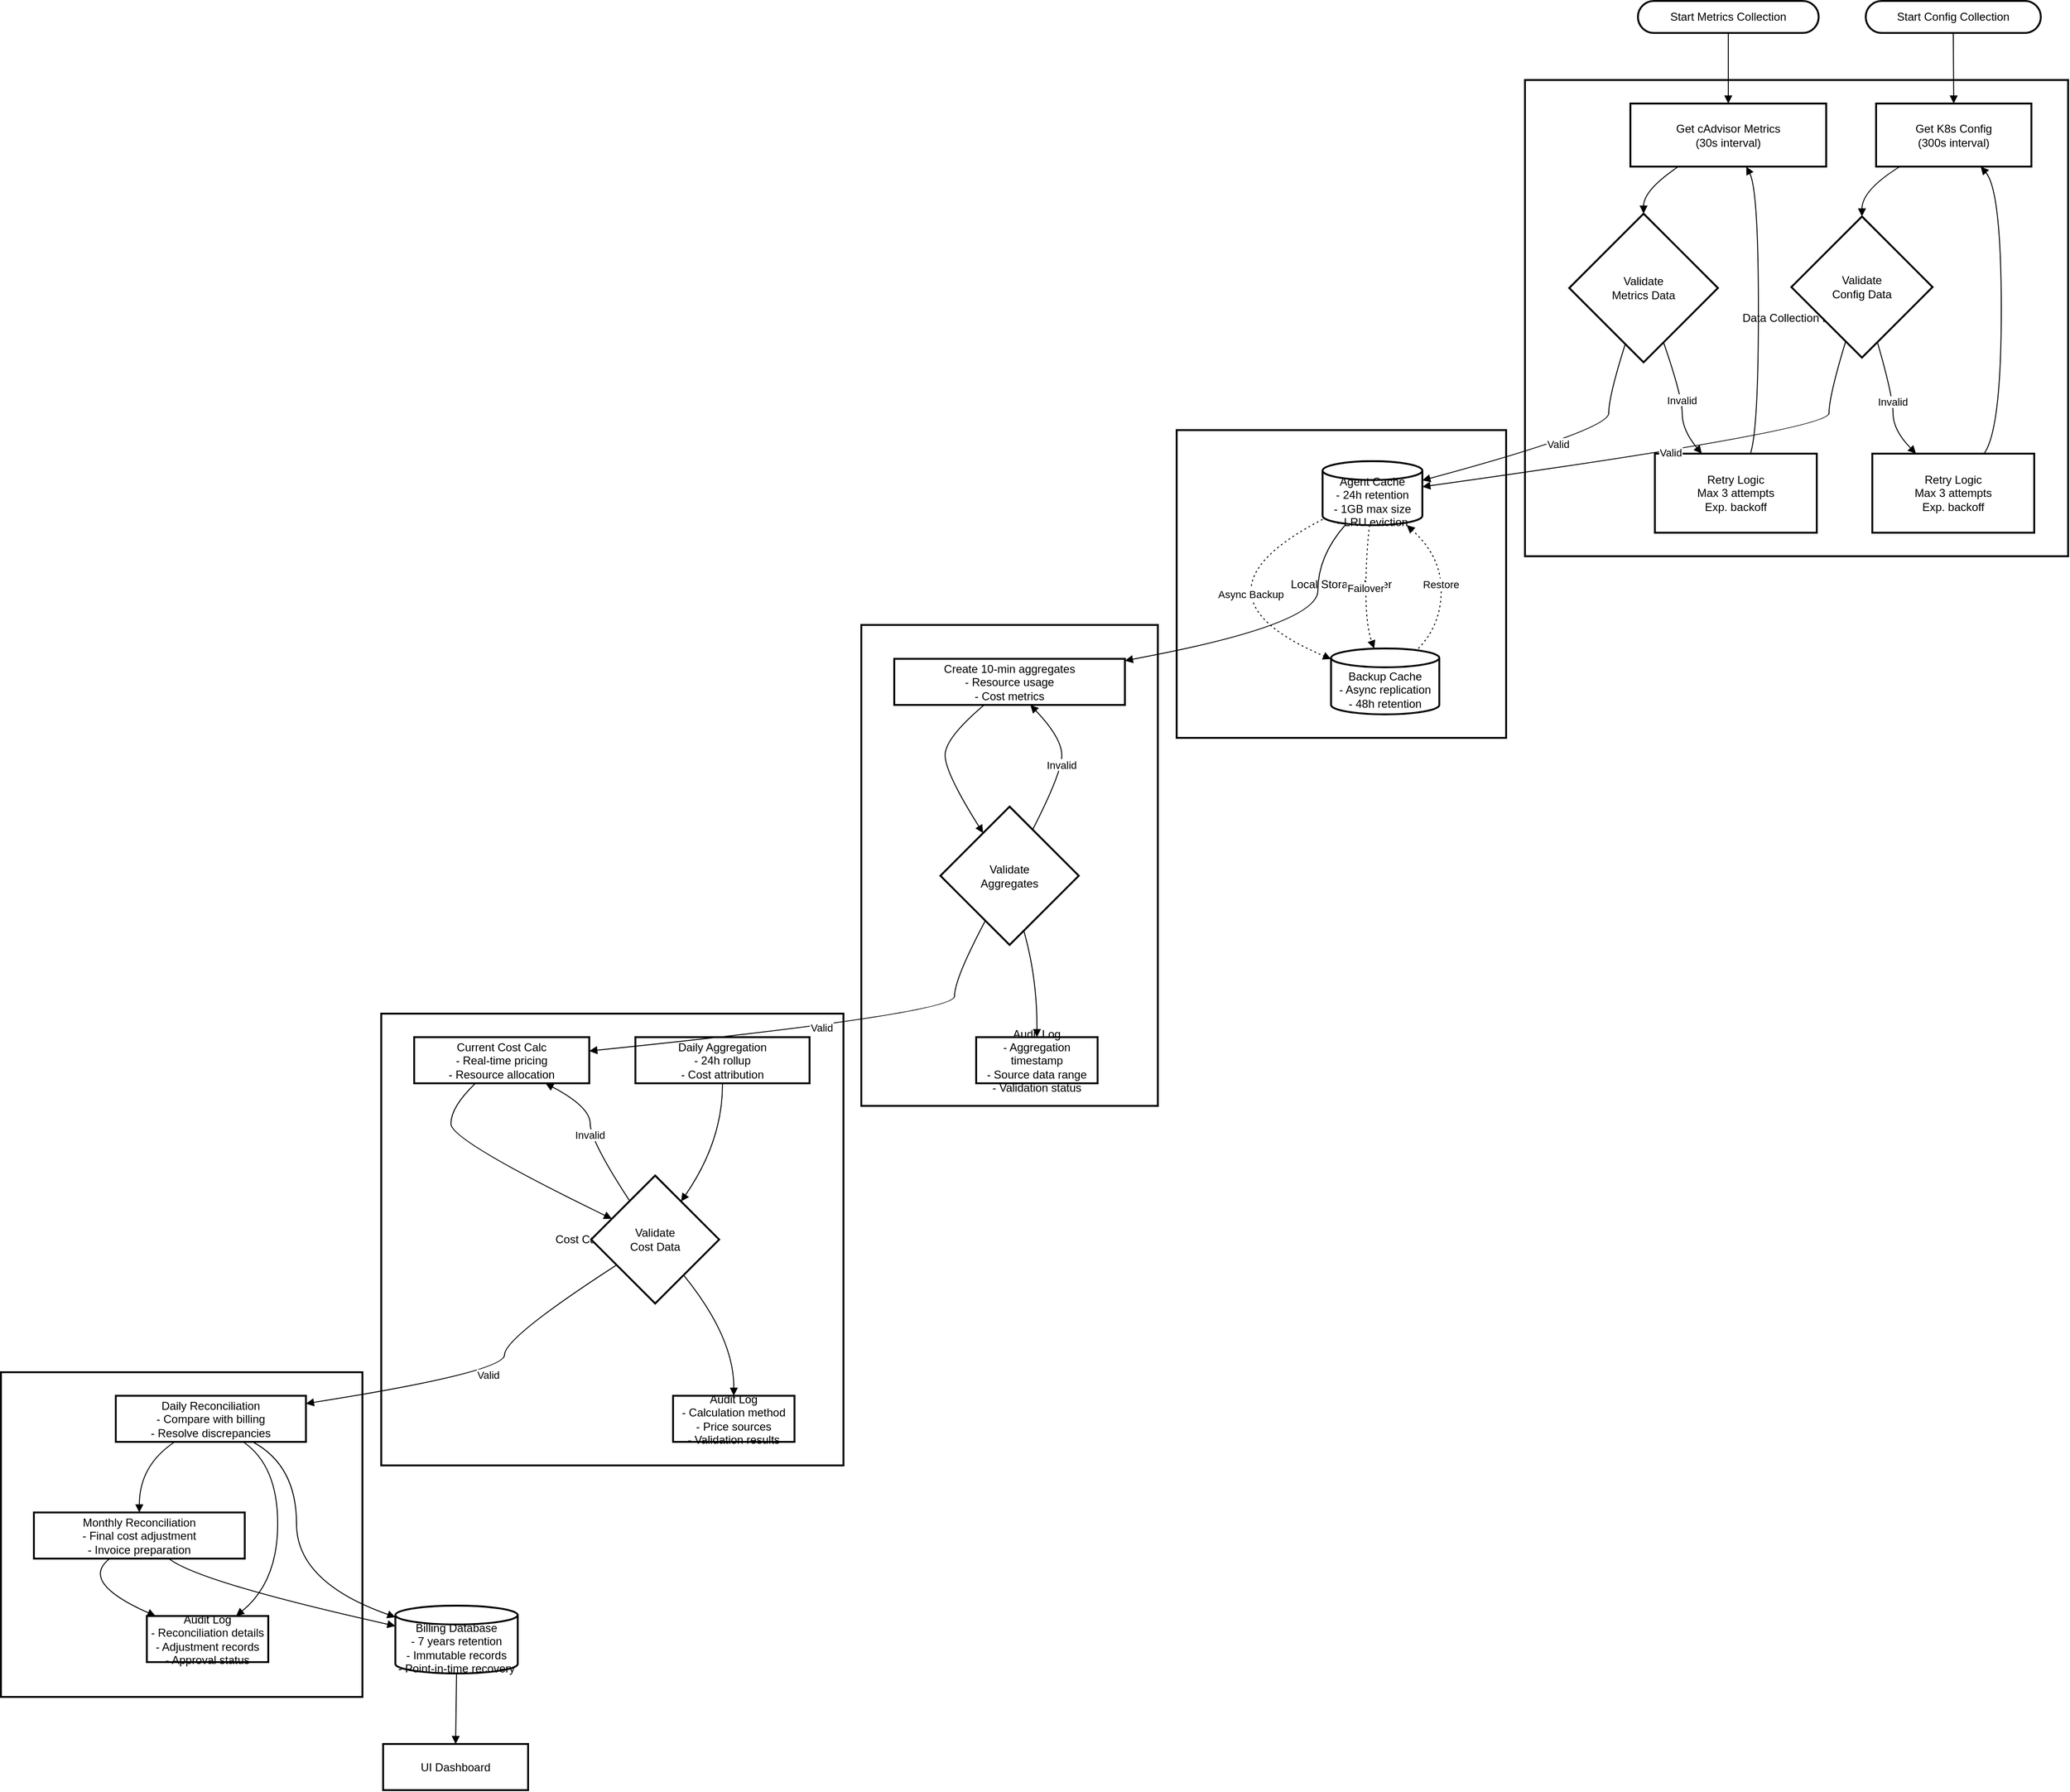 <mxfile version="24.8.4">
  <diagram name="Page-1" id="n3NCKiiEM9x_XAx0-x6J">
    <mxGraphModel dx="1094" dy="418" grid="1" gridSize="10" guides="1" tooltips="1" connect="1" arrows="1" fold="1" page="1" pageScale="1" pageWidth="1169" pageHeight="827" math="0" shadow="0">
      <root>
        <mxCell id="0" />
        <mxCell id="1" parent="0" />
        <mxCell id="XEi4X-qLvamTxuiHMfgi-1" value="Reconciliation Layer" style="whiteSpace=wrap;strokeWidth=2;" vertex="1" parent="1">
          <mxGeometry x="20" y="1477" width="384" height="345" as="geometry" />
        </mxCell>
        <mxCell id="XEi4X-qLvamTxuiHMfgi-2" value="Cost Calculation Layer" style="whiteSpace=wrap;strokeWidth=2;" vertex="1" parent="1">
          <mxGeometry x="424" y="1096" width="491" height="480" as="geometry" />
        </mxCell>
        <mxCell id="XEi4X-qLvamTxuiHMfgi-3" value="Data Aggregation" style="whiteSpace=wrap;strokeWidth=2;" vertex="1" parent="1">
          <mxGeometry x="934" y="683" width="315" height="511" as="geometry" />
        </mxCell>
        <mxCell id="XEi4X-qLvamTxuiHMfgi-4" value="Local Storage Layer" style="whiteSpace=wrap;strokeWidth=2;" vertex="1" parent="1">
          <mxGeometry x="1269" y="476" width="350" height="327" as="geometry" />
        </mxCell>
        <mxCell id="XEi4X-qLvamTxuiHMfgi-5" value="Data Collection Layer" style="whiteSpace=wrap;strokeWidth=2;" vertex="1" parent="1">
          <mxGeometry x="1639" y="104" width="577" height="506" as="geometry" />
        </mxCell>
        <mxCell id="XEi4X-qLvamTxuiHMfgi-6" value="Start Metrics Collection" style="rounded=1;whiteSpace=wrap;arcSize=50;strokeWidth=2;" vertex="1" parent="1">
          <mxGeometry x="1759" y="20" width="192" height="34" as="geometry" />
        </mxCell>
        <mxCell id="XEi4X-qLvamTxuiHMfgi-7" value="Start Config Collection" style="rounded=1;whiteSpace=wrap;arcSize=50;strokeWidth=2;" vertex="1" parent="1">
          <mxGeometry x="2001" y="20" width="186" height="34" as="geometry" />
        </mxCell>
        <mxCell id="XEi4X-qLvamTxuiHMfgi-8" value="Get cAdvisor Metrics&#xa;        (30s interval)" style="whiteSpace=wrap;strokeWidth=2;" vertex="1" parent="1">
          <mxGeometry x="1751" y="129" width="208" height="67" as="geometry" />
        </mxCell>
        <mxCell id="XEi4X-qLvamTxuiHMfgi-9" value="Get K8s Config&#xa;        (300s interval)" style="whiteSpace=wrap;strokeWidth=2;" vertex="1" parent="1">
          <mxGeometry x="2012" y="129" width="165" height="67" as="geometry" />
        </mxCell>
        <mxCell id="XEi4X-qLvamTxuiHMfgi-10" value="Validate&#xa;        Metrics Data" style="rhombus;strokeWidth=2;whiteSpace=wrap;" vertex="1" parent="1">
          <mxGeometry x="1686" y="246" width="158" height="158" as="geometry" />
        </mxCell>
        <mxCell id="XEi4X-qLvamTxuiHMfgi-11" value="Validate&#xa;        Config Data" style="rhombus;strokeWidth=2;whiteSpace=wrap;" vertex="1" parent="1">
          <mxGeometry x="1922" y="249" width="150" height="150" as="geometry" />
        </mxCell>
        <mxCell id="XEi4X-qLvamTxuiHMfgi-12" value="Retry Logic&#xa;        Max 3 attempts&#xa;        Exp. backoff" style="whiteSpace=wrap;strokeWidth=2;" vertex="1" parent="1">
          <mxGeometry x="1777" y="501" width="172" height="84" as="geometry" />
        </mxCell>
        <mxCell id="XEi4X-qLvamTxuiHMfgi-13" value="Retry Logic&#xa;        Max 3 attempts&#xa;        Exp. backoff" style="whiteSpace=wrap;strokeWidth=2;" vertex="1" parent="1">
          <mxGeometry x="2008" y="501" width="172" height="84" as="geometry" />
        </mxCell>
        <mxCell id="XEi4X-qLvamTxuiHMfgi-14" value="Agent Cache&#xa;        - 24h retention&#xa;        - 1GB max size&#xa;        - LRU eviction" style="shape=cylinder3;boundedLbl=1;backgroundOutline=1;size=10;strokeWidth=2;whiteSpace=wrap;" vertex="1" parent="1">
          <mxGeometry x="1424" y="509" width="106" height="68" as="geometry" />
        </mxCell>
        <mxCell id="XEi4X-qLvamTxuiHMfgi-15" value="Backup Cache&#xa;        - Async replication&#xa;        - 48h retention" style="shape=cylinder3;boundedLbl=1;backgroundOutline=1;size=10;strokeWidth=2;whiteSpace=wrap;" vertex="1" parent="1">
          <mxGeometry x="1433" y="708" width="115" height="70" as="geometry" />
        </mxCell>
        <mxCell id="XEi4X-qLvamTxuiHMfgi-16" value="Create 10-min aggregates&#xa;        - Resource usage&#xa;        - Cost metrics" style="whiteSpace=wrap;strokeWidth=2;" vertex="1" parent="1">
          <mxGeometry x="969" y="719" width="245" height="49" as="geometry" />
        </mxCell>
        <mxCell id="XEi4X-qLvamTxuiHMfgi-17" value="Validate&#xa;        Aggregates" style="rhombus;strokeWidth=2;whiteSpace=wrap;" vertex="1" parent="1">
          <mxGeometry x="1018" y="876" width="147" height="147" as="geometry" />
        </mxCell>
        <mxCell id="XEi4X-qLvamTxuiHMfgi-18" value="Audit Log&#xa;        - Aggregation timestamp&#xa;        - Source data range&#xa;        - Validation status" style="whiteSpace=wrap;strokeWidth=2;" vertex="1" parent="1">
          <mxGeometry x="1056" y="1121" width="129" height="49" as="geometry" />
        </mxCell>
        <mxCell id="XEi4X-qLvamTxuiHMfgi-19" value="Current Cost Calc&#xa;        - Real-time pricing&#xa;        - Resource allocation" style="whiteSpace=wrap;strokeWidth=2;" vertex="1" parent="1">
          <mxGeometry x="459" y="1121" width="186" height="49" as="geometry" />
        </mxCell>
        <mxCell id="XEi4X-qLvamTxuiHMfgi-20" value="Daily Aggregation&#xa;        - 24h rollup&#xa;        - Cost attribution" style="whiteSpace=wrap;strokeWidth=2;" vertex="1" parent="1">
          <mxGeometry x="694" y="1121" width="185" height="49" as="geometry" />
        </mxCell>
        <mxCell id="XEi4X-qLvamTxuiHMfgi-21" value="Validate&#xa;        Cost Data" style="rhombus;strokeWidth=2;whiteSpace=wrap;" vertex="1" parent="1">
          <mxGeometry x="647" y="1268" width="136" height="136" as="geometry" />
        </mxCell>
        <mxCell id="XEi4X-qLvamTxuiHMfgi-22" value="Audit Log&#xa;        - Calculation method&#xa;        - Price sources&#xa;        - Validation results" style="whiteSpace=wrap;strokeWidth=2;" vertex="1" parent="1">
          <mxGeometry x="734" y="1502" width="129" height="49" as="geometry" />
        </mxCell>
        <mxCell id="XEi4X-qLvamTxuiHMfgi-23" value="Daily Reconciliation&#xa;        - Compare with billing&#xa;        - Resolve discrepancies" style="whiteSpace=wrap;strokeWidth=2;" vertex="1" parent="1">
          <mxGeometry x="142" y="1502" width="202" height="49" as="geometry" />
        </mxCell>
        <mxCell id="XEi4X-qLvamTxuiHMfgi-24" value="Monthly Reconciliation&#xa;        - Final cost adjustment&#xa;        - Invoice preparation" style="whiteSpace=wrap;strokeWidth=2;" vertex="1" parent="1">
          <mxGeometry x="55" y="1626" width="224" height="49" as="geometry" />
        </mxCell>
        <mxCell id="XEi4X-qLvamTxuiHMfgi-25" value="Audit Log&#xa;        - Reconciliation details&#xa;        - Adjustment records&#xa;        - Approval status" style="whiteSpace=wrap;strokeWidth=2;" vertex="1" parent="1">
          <mxGeometry x="175" y="1736" width="129" height="49" as="geometry" />
        </mxCell>
        <mxCell id="XEi4X-qLvamTxuiHMfgi-26" value="Billing Database&#xa;    - 7 years retention&#xa;    - Immutable records&#xa;    - Point-in-time recovery" style="shape=cylinder3;boundedLbl=1;backgroundOutline=1;size=10;strokeWidth=2;whiteSpace=wrap;" vertex="1" parent="1">
          <mxGeometry x="439" y="1725" width="130" height="72" as="geometry" />
        </mxCell>
        <mxCell id="XEi4X-qLvamTxuiHMfgi-27" value="UI Dashboard" style="whiteSpace=wrap;strokeWidth=2;" vertex="1" parent="1">
          <mxGeometry x="426" y="1872" width="154" height="49" as="geometry" />
        </mxCell>
        <mxCell id="XEi4X-qLvamTxuiHMfgi-28" value="" style="curved=1;startArrow=none;endArrow=block;exitX=0.5;exitY=1;entryX=0.5;entryY=0;rounded=0;" edge="1" parent="1" source="XEi4X-qLvamTxuiHMfgi-6" target="XEi4X-qLvamTxuiHMfgi-8">
          <mxGeometry relative="1" as="geometry">
            <Array as="points" />
          </mxGeometry>
        </mxCell>
        <mxCell id="XEi4X-qLvamTxuiHMfgi-29" value="" style="curved=1;startArrow=none;endArrow=block;exitX=0.5;exitY=1;entryX=0.5;entryY=0;rounded=0;" edge="1" parent="1" source="XEi4X-qLvamTxuiHMfgi-7" target="XEi4X-qLvamTxuiHMfgi-9">
          <mxGeometry relative="1" as="geometry">
            <Array as="points" />
          </mxGeometry>
        </mxCell>
        <mxCell id="XEi4X-qLvamTxuiHMfgi-30" value="" style="curved=1;startArrow=none;endArrow=block;exitX=0.25;exitY=0.99;entryX=0.5;entryY=0;rounded=0;" edge="1" parent="1" source="XEi4X-qLvamTxuiHMfgi-8" target="XEi4X-qLvamTxuiHMfgi-10">
          <mxGeometry relative="1" as="geometry">
            <Array as="points">
              <mxPoint x="1765" y="221" />
            </Array>
          </mxGeometry>
        </mxCell>
        <mxCell id="XEi4X-qLvamTxuiHMfgi-31" value="" style="curved=1;startArrow=none;endArrow=block;exitX=0.16;exitY=0.99;entryX=0.5;entryY=0;rounded=0;" edge="1" parent="1" source="XEi4X-qLvamTxuiHMfgi-9" target="XEi4X-qLvamTxuiHMfgi-11">
          <mxGeometry relative="1" as="geometry">
            <Array as="points">
              <mxPoint x="1997" y="221" />
            </Array>
          </mxGeometry>
        </mxCell>
        <mxCell id="XEi4X-qLvamTxuiHMfgi-32" value="Valid" style="curved=1;startArrow=none;endArrow=block;exitX=0.34;exitY=0.99;entryX=1;entryY=0.3;rounded=0;" edge="1" parent="1" source="XEi4X-qLvamTxuiHMfgi-10" target="XEi4X-qLvamTxuiHMfgi-14">
          <mxGeometry relative="1" as="geometry">
            <Array as="points">
              <mxPoint x="1728" y="440" />
              <mxPoint x="1728" y="476" />
            </Array>
          </mxGeometry>
        </mxCell>
        <mxCell id="XEi4X-qLvamTxuiHMfgi-33" value="Valid" style="curved=1;startArrow=none;endArrow=block;exitX=0.35;exitY=1;entryX=1;entryY=0.4;rounded=0;" edge="1" parent="1" source="XEi4X-qLvamTxuiHMfgi-11" target="XEi4X-qLvamTxuiHMfgi-14">
          <mxGeometry relative="1" as="geometry">
            <Array as="points">
              <mxPoint x="1962" y="440" />
              <mxPoint x="1962" y="476" />
            </Array>
          </mxGeometry>
        </mxCell>
        <mxCell id="XEi4X-qLvamTxuiHMfgi-34" value="Invalid" style="curved=1;startArrow=none;endArrow=block;exitX=0.68;exitY=0.99;entryX=0.29;entryY=0;rounded=0;" edge="1" parent="1" source="XEi4X-qLvamTxuiHMfgi-10" target="XEi4X-qLvamTxuiHMfgi-12">
          <mxGeometry relative="1" as="geometry">
            <Array as="points">
              <mxPoint x="1806" y="440" />
              <mxPoint x="1806" y="476" />
            </Array>
          </mxGeometry>
        </mxCell>
        <mxCell id="XEi4X-qLvamTxuiHMfgi-35" value="Invalid" style="curved=1;startArrow=none;endArrow=block;exitX=0.64;exitY=1;entryX=0.27;entryY=0;rounded=0;" edge="1" parent="1" source="XEi4X-qLvamTxuiHMfgi-11" target="XEi4X-qLvamTxuiHMfgi-13">
          <mxGeometry relative="1" as="geometry">
            <Array as="points">
              <mxPoint x="2030" y="440" />
              <mxPoint x="2030" y="476" />
            </Array>
          </mxGeometry>
        </mxCell>
        <mxCell id="XEi4X-qLvamTxuiHMfgi-36" value="" style="curved=1;startArrow=none;endArrow=block;exitX=0.59;exitY=0;entryX=0.59;entryY=0.99;rounded=0;" edge="1" parent="1" source="XEi4X-qLvamTxuiHMfgi-12" target="XEi4X-qLvamTxuiHMfgi-8">
          <mxGeometry relative="1" as="geometry">
            <Array as="points">
              <mxPoint x="1887" y="476" />
              <mxPoint x="1887" y="221" />
            </Array>
          </mxGeometry>
        </mxCell>
        <mxCell id="XEi4X-qLvamTxuiHMfgi-37" value="" style="curved=1;startArrow=none;endArrow=block;exitX=0.69;exitY=0;entryX=0.67;entryY=0.99;rounded=0;" edge="1" parent="1" source="XEi4X-qLvamTxuiHMfgi-13" target="XEi4X-qLvamTxuiHMfgi-9">
          <mxGeometry relative="1" as="geometry">
            <Array as="points">
              <mxPoint x="2145" y="476" />
              <mxPoint x="2145" y="221" />
            </Array>
          </mxGeometry>
        </mxCell>
        <mxCell id="XEi4X-qLvamTxuiHMfgi-38" value="Async Backup" style="curved=1;dashed=1;dashPattern=2 3;startArrow=none;endArrow=block;exitX=0;exitY=0.91;entryX=0;entryY=0.16;rounded=0;" edge="1" parent="1" source="XEi4X-qLvamTxuiHMfgi-14" target="XEi4X-qLvamTxuiHMfgi-15">
          <mxGeometry relative="1" as="geometry">
            <Array as="points">
              <mxPoint x="1348" y="610" />
              <mxPoint x="1348" y="683" />
            </Array>
          </mxGeometry>
        </mxCell>
        <mxCell id="XEi4X-qLvamTxuiHMfgi-39" value="" style="curved=1;startArrow=none;endArrow=block;exitX=0.22;exitY=1.01;entryX=1;entryY=0.04;rounded=0;" edge="1" parent="1" source="XEi4X-qLvamTxuiHMfgi-14" target="XEi4X-qLvamTxuiHMfgi-16">
          <mxGeometry relative="1" as="geometry">
            <Array as="points">
              <mxPoint x="1419" y="610" />
              <mxPoint x="1419" y="683" />
            </Array>
          </mxGeometry>
        </mxCell>
        <mxCell id="XEi4X-qLvamTxuiHMfgi-40" value="" style="curved=1;startArrow=none;endArrow=block;exitX=0.39;exitY=1;entryX=0.19;entryY=0;rounded=0;" edge="1" parent="1" source="XEi4X-qLvamTxuiHMfgi-16" target="XEi4X-qLvamTxuiHMfgi-17">
          <mxGeometry relative="1" as="geometry">
            <Array as="points">
              <mxPoint x="1023" y="803" />
              <mxPoint x="1023" y="840" />
            </Array>
          </mxGeometry>
        </mxCell>
        <mxCell id="XEi4X-qLvamTxuiHMfgi-41" value="Valid" style="curved=1;startArrow=none;endArrow=block;exitX=0.23;exitY=1;entryX=1;entryY=0.3;rounded=0;" edge="1" parent="1" source="XEi4X-qLvamTxuiHMfgi-17" target="XEi4X-qLvamTxuiHMfgi-19">
          <mxGeometry relative="1" as="geometry">
            <Array as="points">
              <mxPoint x="1033" y="1059" />
              <mxPoint x="1033" y="1096" />
            </Array>
          </mxGeometry>
        </mxCell>
        <mxCell id="XEi4X-qLvamTxuiHMfgi-42" value="Invalid" style="curved=1;startArrow=none;endArrow=block;exitX=0.75;exitY=0;entryX=0.59;entryY=1;rounded=0;" edge="1" parent="1" source="XEi4X-qLvamTxuiHMfgi-17" target="XEi4X-qLvamTxuiHMfgi-16">
          <mxGeometry relative="1" as="geometry">
            <Array as="points">
              <mxPoint x="1147" y="840" />
              <mxPoint x="1147" y="803" />
            </Array>
          </mxGeometry>
        </mxCell>
        <mxCell id="XEi4X-qLvamTxuiHMfgi-43" value="" style="curved=1;startArrow=none;endArrow=block;exitX=0.63;exitY=1;entryX=0.5;entryY=0;rounded=0;" edge="1" parent="1" source="XEi4X-qLvamTxuiHMfgi-17" target="XEi4X-qLvamTxuiHMfgi-18">
          <mxGeometry relative="1" as="geometry">
            <Array as="points">
              <mxPoint x="1121" y="1059" />
            </Array>
          </mxGeometry>
        </mxCell>
        <mxCell id="XEi4X-qLvamTxuiHMfgi-44" value="" style="curved=1;startArrow=none;endArrow=block;exitX=0.35;exitY=1;entryX=0;entryY=0.26;rounded=0;" edge="1" parent="1" source="XEi4X-qLvamTxuiHMfgi-19" target="XEi4X-qLvamTxuiHMfgi-21">
          <mxGeometry relative="1" as="geometry">
            <Array as="points">
              <mxPoint x="498" y="1195" />
              <mxPoint x="498" y="1231" />
            </Array>
          </mxGeometry>
        </mxCell>
        <mxCell id="XEi4X-qLvamTxuiHMfgi-45" value="" style="curved=1;startArrow=none;endArrow=block;exitX=0.5;exitY=1;entryX=0.84;entryY=0;rounded=0;" edge="1" parent="1" source="XEi4X-qLvamTxuiHMfgi-20" target="XEi4X-qLvamTxuiHMfgi-21">
          <mxGeometry relative="1" as="geometry">
            <Array as="points">
              <mxPoint x="787" y="1231" />
            </Array>
          </mxGeometry>
        </mxCell>
        <mxCell id="XEi4X-qLvamTxuiHMfgi-46" value="Valid" style="curved=1;startArrow=none;endArrow=block;exitX=0;exitY=0.83;entryX=1;entryY=0.17;rounded=0;" edge="1" parent="1" source="XEi4X-qLvamTxuiHMfgi-21" target="XEi4X-qLvamTxuiHMfgi-23">
          <mxGeometry relative="1" as="geometry">
            <Array as="points">
              <mxPoint x="555" y="1440" />
              <mxPoint x="555" y="1477" />
            </Array>
          </mxGeometry>
        </mxCell>
        <mxCell id="XEi4X-qLvamTxuiHMfgi-47" value="Invalid" style="curved=1;startArrow=none;endArrow=block;exitX=0.17;exitY=0;entryX=0.75;entryY=1;rounded=0;" edge="1" parent="1" source="XEi4X-qLvamTxuiHMfgi-21" target="XEi4X-qLvamTxuiHMfgi-19">
          <mxGeometry relative="1" as="geometry">
            <Array as="points">
              <mxPoint x="646" y="1231" />
              <mxPoint x="646" y="1195" />
            </Array>
          </mxGeometry>
        </mxCell>
        <mxCell id="XEi4X-qLvamTxuiHMfgi-48" value="" style="curved=1;startArrow=none;endArrow=block;exitX=0.9;exitY=1;entryX=0.5;entryY=0;rounded=0;" edge="1" parent="1" source="XEi4X-qLvamTxuiHMfgi-21" target="XEi4X-qLvamTxuiHMfgi-22">
          <mxGeometry relative="1" as="geometry">
            <Array as="points">
              <mxPoint x="799" y="1440" />
            </Array>
          </mxGeometry>
        </mxCell>
        <mxCell id="XEi4X-qLvamTxuiHMfgi-49" value="" style="curved=1;startArrow=none;endArrow=block;exitX=0.31;exitY=1;entryX=0.5;entryY=0;rounded=0;" edge="1" parent="1" source="XEi4X-qLvamTxuiHMfgi-23" target="XEi4X-qLvamTxuiHMfgi-24">
          <mxGeometry relative="1" as="geometry">
            <Array as="points">
              <mxPoint x="167" y="1576" />
            </Array>
          </mxGeometry>
        </mxCell>
        <mxCell id="XEi4X-qLvamTxuiHMfgi-50" value="" style="curved=1;startArrow=none;endArrow=block;exitX=0.67;exitY=1;entryX=0.73;entryY=0.01;rounded=0;" edge="1" parent="1" source="XEi4X-qLvamTxuiHMfgi-23" target="XEi4X-qLvamTxuiHMfgi-25">
          <mxGeometry relative="1" as="geometry">
            <Array as="points">
              <mxPoint x="314" y="1576" />
              <mxPoint x="314" y="1700" />
            </Array>
          </mxGeometry>
        </mxCell>
        <mxCell id="XEi4X-qLvamTxuiHMfgi-51" value="" style="curved=1;startArrow=none;endArrow=block;exitX=0.36;exitY=1;entryX=0.08;entryY=0.01;rounded=0;" edge="1" parent="1" source="XEi4X-qLvamTxuiHMfgi-24" target="XEi4X-qLvamTxuiHMfgi-25">
          <mxGeometry relative="1" as="geometry">
            <Array as="points">
              <mxPoint x="103" y="1700" />
            </Array>
          </mxGeometry>
        </mxCell>
        <mxCell id="XEi4X-qLvamTxuiHMfgi-52" value="" style="curved=1;startArrow=none;endArrow=block;exitX=0.72;exitY=1;entryX=0;entryY=0.17;rounded=0;" edge="1" parent="1" source="XEi4X-qLvamTxuiHMfgi-23" target="XEi4X-qLvamTxuiHMfgi-26">
          <mxGeometry relative="1" as="geometry">
            <Array as="points">
              <mxPoint x="334" y="1576" />
              <mxPoint x="334" y="1700" />
            </Array>
          </mxGeometry>
        </mxCell>
        <mxCell id="XEi4X-qLvamTxuiHMfgi-53" value="" style="curved=1;startArrow=none;endArrow=block;exitX=0.64;exitY=1;entryX=0;entryY=0.3;rounded=0;" edge="1" parent="1" source="XEi4X-qLvamTxuiHMfgi-24" target="XEi4X-qLvamTxuiHMfgi-26">
          <mxGeometry relative="1" as="geometry">
            <Array as="points">
              <mxPoint x="230" y="1700" />
            </Array>
          </mxGeometry>
        </mxCell>
        <mxCell id="XEi4X-qLvamTxuiHMfgi-54" value="" style="curved=1;startArrow=none;endArrow=block;exitX=0.5;exitY=1;entryX=0.5;entryY=0;rounded=0;" edge="1" parent="1" source="XEi4X-qLvamTxuiHMfgi-26" target="XEi4X-qLvamTxuiHMfgi-27">
          <mxGeometry relative="1" as="geometry">
            <Array as="points" />
          </mxGeometry>
        </mxCell>
        <mxCell id="XEi4X-qLvamTxuiHMfgi-55" value="Failover" style="curved=1;dashed=1;dashPattern=2 3;startArrow=none;endArrow=block;exitX=0.47;exitY=1.01;entryX=0.4;entryY=0.01;rounded=0;" edge="1" parent="1" source="XEi4X-qLvamTxuiHMfgi-14" target="XEi4X-qLvamTxuiHMfgi-15">
          <mxGeometry relative="1" as="geometry">
            <Array as="points">
              <mxPoint x="1470" y="610" />
              <mxPoint x="1470" y="683" />
            </Array>
          </mxGeometry>
        </mxCell>
        <mxCell id="XEi4X-qLvamTxuiHMfgi-56" value="Restore" style="curved=1;dashed=1;dashPattern=2 3;startArrow=none;endArrow=block;exitX=0.8;exitY=0.01;entryX=0.85;entryY=1.01;rounded=0;" edge="1" parent="1" source="XEi4X-qLvamTxuiHMfgi-15" target="XEi4X-qLvamTxuiHMfgi-14">
          <mxGeometry relative="1" as="geometry">
            <Array as="points">
              <mxPoint x="1550" y="683" />
              <mxPoint x="1550" y="610" />
            </Array>
          </mxGeometry>
        </mxCell>
      </root>
    </mxGraphModel>
  </diagram>
</mxfile>
